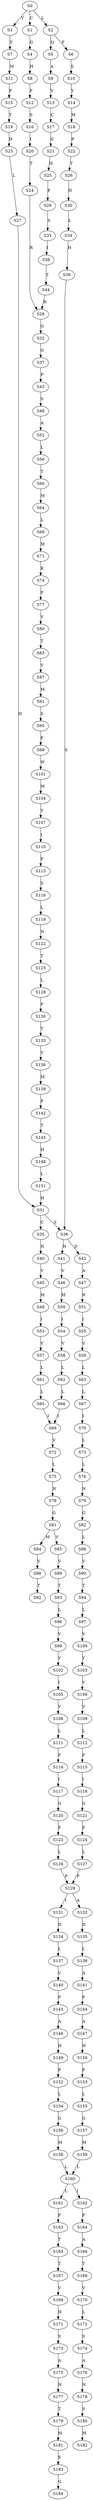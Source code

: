 strict digraph  {
	S0 -> S1 [ label = C ];
	S0 -> S2 [ label = L ];
	S0 -> S3 [ label = Y ];
	S1 -> S4 [ label = G ];
	S2 -> S5 [ label = Q ];
	S2 -> S6 [ label = F ];
	S3 -> S7 [ label = Y ];
	S4 -> S8 [ label = H ];
	S5 -> S9 [ label = A ];
	S6 -> S10 [ label = S ];
	S7 -> S11 [ label = M ];
	S8 -> S12 [ label = F ];
	S9 -> S13 [ label = V ];
	S10 -> S14 [ label = Y ];
	S11 -> S15 [ label = P ];
	S12 -> S16 [ label = S ];
	S13 -> S17 [ label = C ];
	S14 -> S18 [ label = M ];
	S15 -> S19 [ label = T ];
	S16 -> S20 [ label = I ];
	S17 -> S21 [ label = G ];
	S18 -> S22 [ label = P ];
	S19 -> S23 [ label = H ];
	S20 -> S24 [ label = T ];
	S21 -> S25 [ label = H ];
	S22 -> S26 [ label = T ];
	S23 -> S27 [ label = L ];
	S24 -> S28 [ label = R ];
	S25 -> S29 [ label = F ];
	S26 -> S30 [ label = H ];
	S27 -> S31 [ label = H ];
	S28 -> S32 [ label = G ];
	S29 -> S33 [ label = S ];
	S30 -> S34 [ label = L ];
	S31 -> S35 [ label = C ];
	S31 -> S36 [ label = S ];
	S32 -> S37 [ label = G ];
	S33 -> S38 [ label = I ];
	S34 -> S39 [ label = H ];
	S35 -> S40 [ label = N ];
	S36 -> S41 [ label = N ];
	S36 -> S42 [ label = D ];
	S37 -> S43 [ label = P ];
	S38 -> S44 [ label = T ];
	S39 -> S36 [ label = S ];
	S40 -> S45 [ label = V ];
	S41 -> S46 [ label = V ];
	S42 -> S47 [ label = A ];
	S43 -> S48 [ label = S ];
	S44 -> S28 [ label = R ];
	S45 -> S49 [ label = M ];
	S46 -> S50 [ label = M ];
	S47 -> S51 [ label = R ];
	S48 -> S52 [ label = A ];
	S49 -> S53 [ label = I ];
	S50 -> S54 [ label = I ];
	S51 -> S55 [ label = I ];
	S52 -> S56 [ label = L ];
	S53 -> S57 [ label = V ];
	S54 -> S58 [ label = V ];
	S55 -> S59 [ label = V ];
	S56 -> S60 [ label = T ];
	S57 -> S61 [ label = L ];
	S58 -> S62 [ label = L ];
	S59 -> S63 [ label = L ];
	S60 -> S64 [ label = M ];
	S61 -> S65 [ label = L ];
	S62 -> S66 [ label = L ];
	S63 -> S67 [ label = L ];
	S64 -> S68 [ label = L ];
	S65 -> S69 [ label = I ];
	S66 -> S69 [ label = I ];
	S67 -> S70 [ label = I ];
	S68 -> S71 [ label = M ];
	S69 -> S72 [ label = V ];
	S70 -> S73 [ label = L ];
	S71 -> S74 [ label = K ];
	S72 -> S75 [ label = L ];
	S73 -> S76 [ label = L ];
	S74 -> S77 [ label = P ];
	S75 -> S78 [ label = N ];
	S76 -> S79 [ label = N ];
	S77 -> S80 [ label = V ];
	S78 -> S81 [ label = G ];
	S79 -> S82 [ label = G ];
	S80 -> S83 [ label = T ];
	S81 -> S84 [ label = M ];
	S81 -> S85 [ label = V ];
	S82 -> S86 [ label = L ];
	S83 -> S87 [ label = V ];
	S84 -> S88 [ label = V ];
	S85 -> S89 [ label = V ];
	S86 -> S90 [ label = V ];
	S87 -> S91 [ label = M ];
	S88 -> S92 [ label = T ];
	S89 -> S93 [ label = T ];
	S90 -> S94 [ label = T ];
	S91 -> S95 [ label = S ];
	S93 -> S96 [ label = L ];
	S94 -> S97 [ label = L ];
	S95 -> S98 [ label = F ];
	S96 -> S99 [ label = V ];
	S97 -> S100 [ label = V ];
	S98 -> S101 [ label = W ];
	S99 -> S102 [ label = Y ];
	S100 -> S103 [ label = Y ];
	S101 -> S104 [ label = M ];
	S102 -> S105 [ label = I ];
	S103 -> S106 [ label = V ];
	S104 -> S107 [ label = Y ];
	S105 -> S108 [ label = V ];
	S106 -> S109 [ label = V ];
	S107 -> S110 [ label = I ];
	S108 -> S111 [ label = L ];
	S109 -> S112 [ label = L ];
	S110 -> S113 [ label = F ];
	S111 -> S114 [ label = F ];
	S112 -> S115 [ label = F ];
	S113 -> S116 [ label = S ];
	S114 -> S117 [ label = I ];
	S115 -> S118 [ label = I ];
	S116 -> S119 [ label = L ];
	S117 -> S120 [ label = G ];
	S118 -> S121 [ label = G ];
	S119 -> S122 [ label = N ];
	S120 -> S123 [ label = F ];
	S121 -> S124 [ label = F ];
	S122 -> S125 [ label = T ];
	S123 -> S126 [ label = L ];
	S124 -> S127 [ label = L ];
	S125 -> S128 [ label = L ];
	S126 -> S129 [ label = P ];
	S127 -> S129 [ label = P ];
	S128 -> S130 [ label = F ];
	S129 -> S131 [ label = I ];
	S129 -> S132 [ label = A ];
	S130 -> S133 [ label = Y ];
	S131 -> S134 [ label = D ];
	S132 -> S135 [ label = D ];
	S133 -> S136 [ label = Y ];
	S134 -> S137 [ label = L ];
	S135 -> S138 [ label = L ];
	S136 -> S139 [ label = M ];
	S137 -> S140 [ label = V ];
	S138 -> S141 [ label = A ];
	S139 -> S142 [ label = P ];
	S140 -> S143 [ label = P ];
	S141 -> S144 [ label = P ];
	S142 -> S145 [ label = T ];
	S143 -> S146 [ label = A ];
	S144 -> S147 [ label = A ];
	S145 -> S148 [ label = H ];
	S146 -> S149 [ label = H ];
	S147 -> S150 [ label = H ];
	S148 -> S151 [ label = L ];
	S149 -> S152 [ label = P ];
	S150 -> S153 [ label = P ];
	S151 -> S31 [ label = H ];
	S152 -> S154 [ label = L ];
	S153 -> S155 [ label = L ];
	S154 -> S156 [ label = G ];
	S155 -> S157 [ label = G ];
	S156 -> S158 [ label = M ];
	S157 -> S159 [ label = M ];
	S158 -> S160 [ label = L ];
	S159 -> S160 [ label = L ];
	S160 -> S161 [ label = L ];
	S160 -> S162 [ label = I ];
	S161 -> S163 [ label = F ];
	S162 -> S164 [ label = F ];
	S163 -> S165 [ label = T ];
	S164 -> S166 [ label = A ];
	S165 -> S167 [ label = T ];
	S166 -> S168 [ label = T ];
	S167 -> S169 [ label = V ];
	S168 -> S170 [ label = V ];
	S169 -> S171 [ label = H ];
	S170 -> S172 [ label = L ];
	S171 -> S173 [ label = S ];
	S172 -> S174 [ label = S ];
	S173 -> S175 [ label = A ];
	S174 -> S176 [ label = A ];
	S175 -> S177 [ label = N ];
	S176 -> S178 [ label = N ];
	S177 -> S179 [ label = T ];
	S178 -> S180 [ label = S ];
	S179 -> S181 [ label = M ];
	S180 -> S182 [ label = M ];
	S181 -> S183 [ label = E ];
	S183 -> S184 [ label = G ];
}

